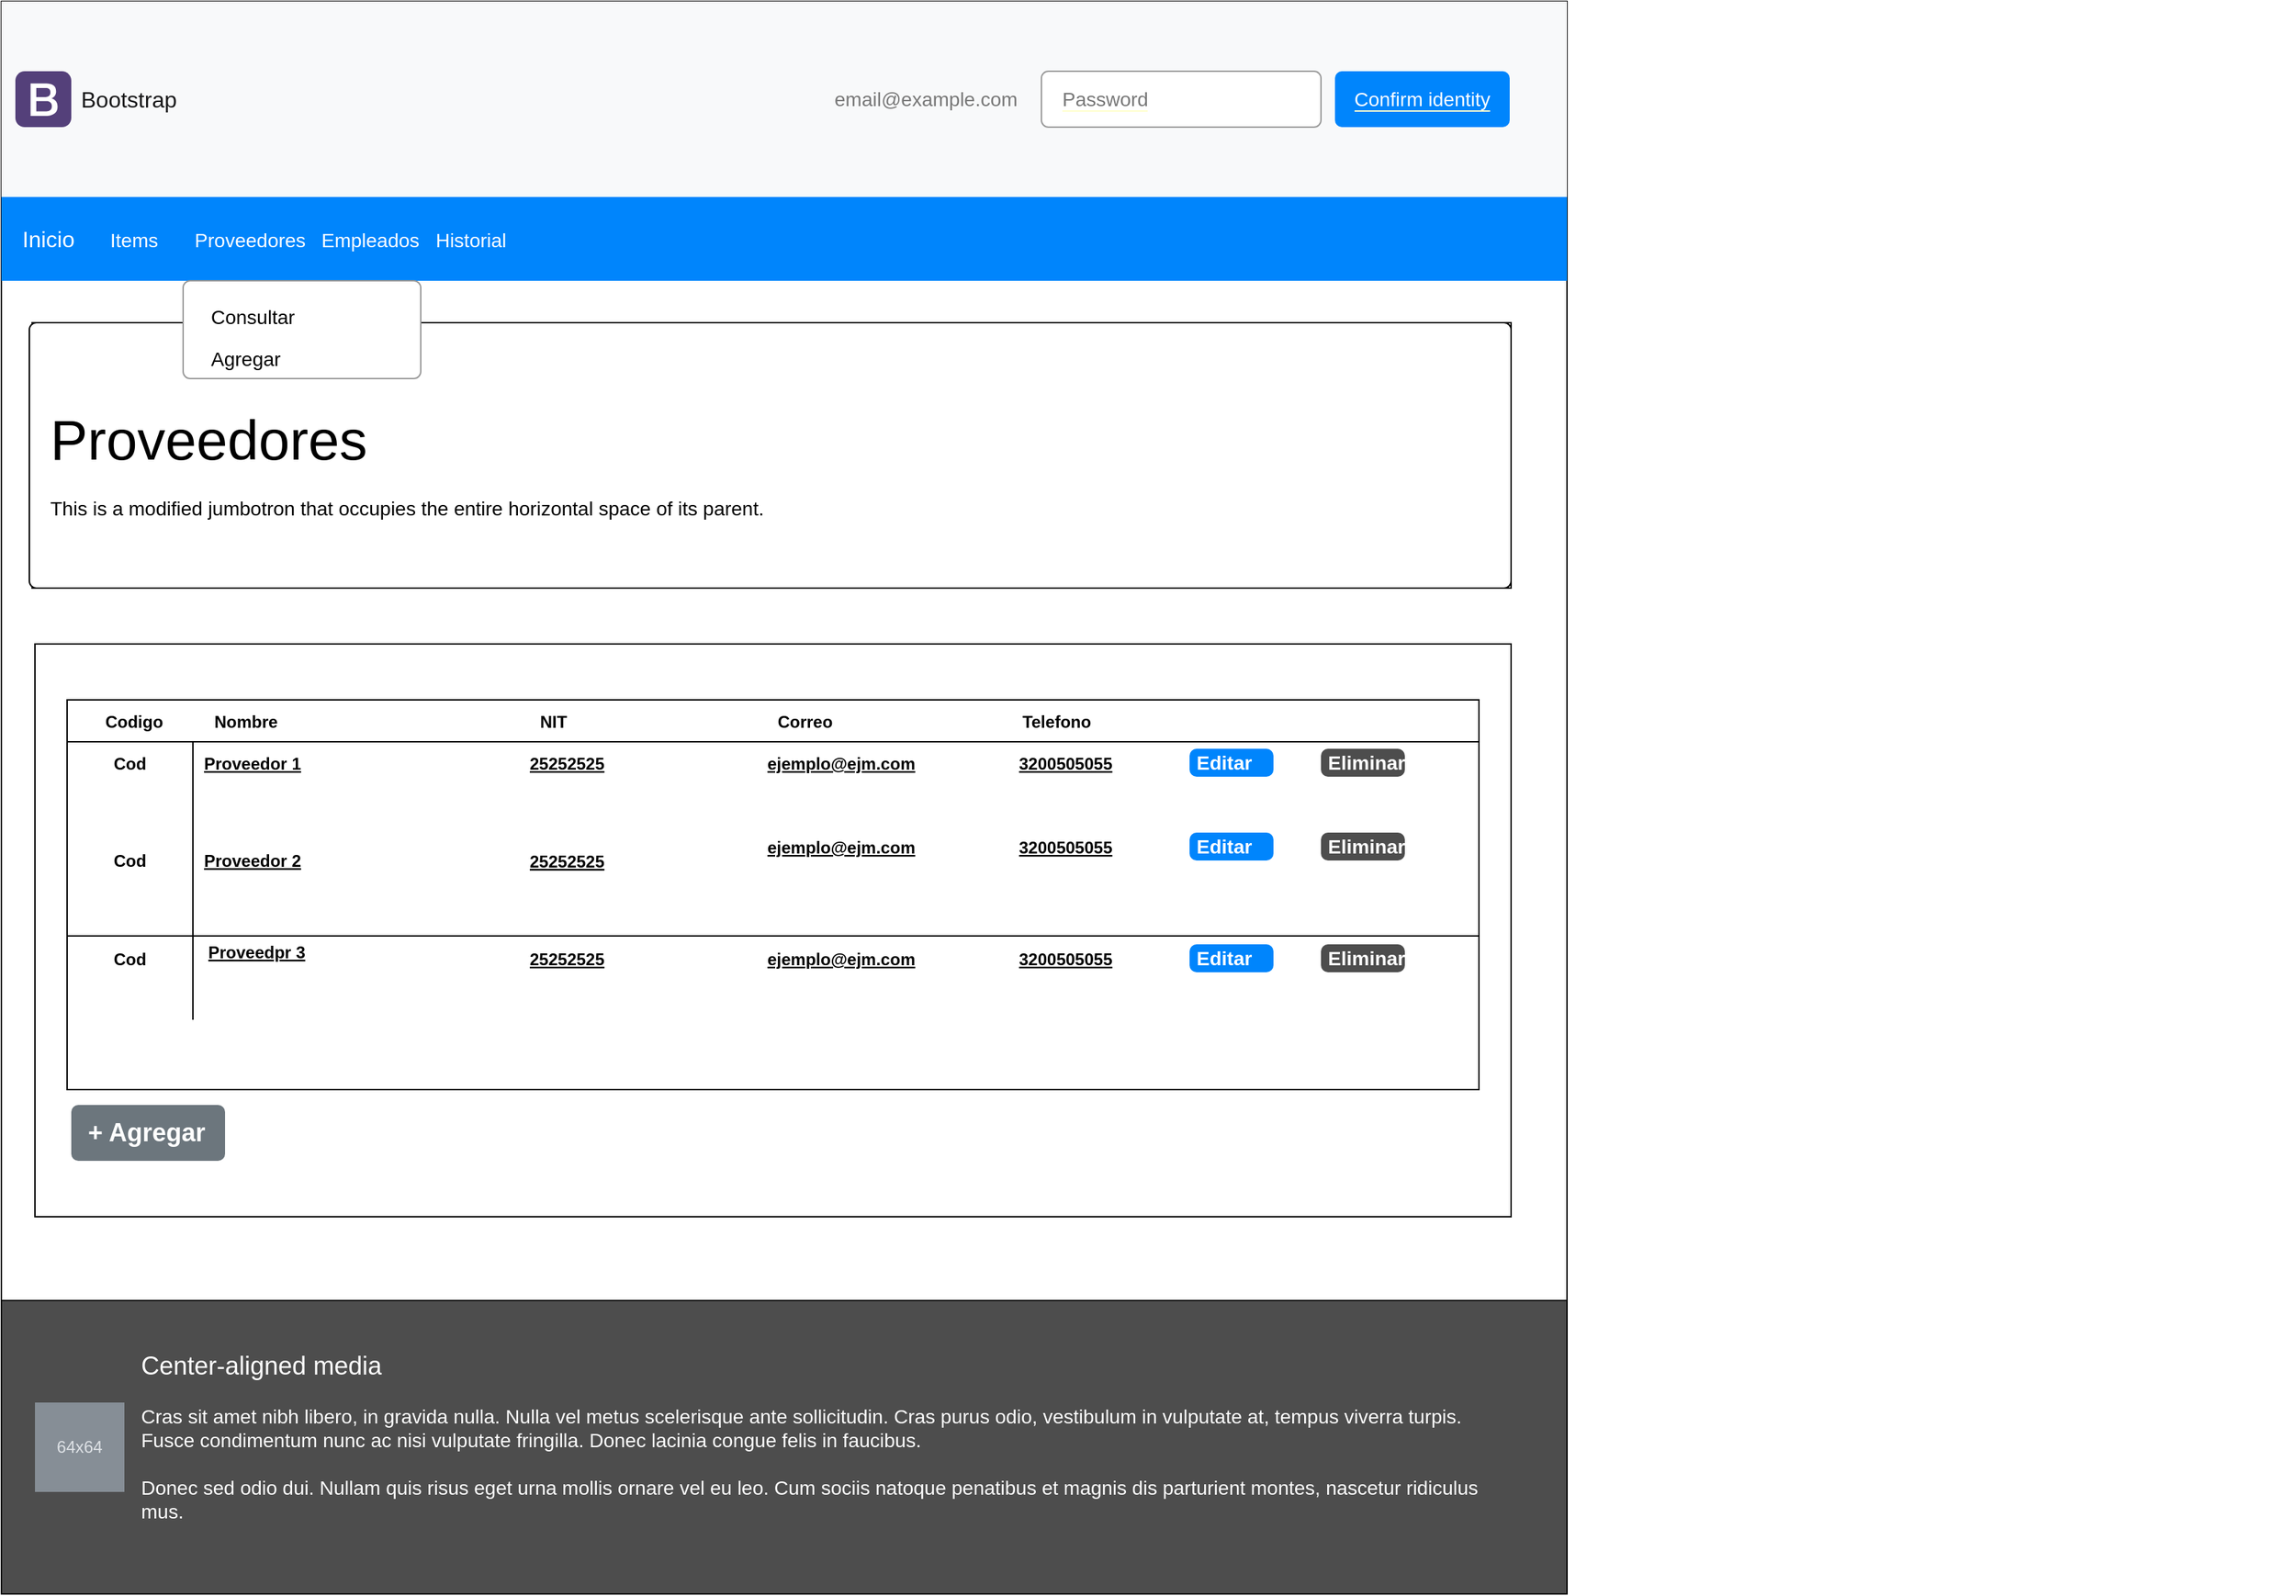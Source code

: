 <mxfile version="20.2.8" type="github"><diagram name="Page-1" id="c9db0220-8083-56f3-ca83-edcdcd058819"><mxGraphModel dx="942" dy="582" grid="1" gridSize="10" guides="1" tooltips="1" connect="1" arrows="1" fold="1" page="1" pageScale="1.5" pageWidth="826" pageHeight="1169" background="none" math="0" shadow="0"><root><mxCell id="0" style=";html=1;"/><mxCell id="1" style=";html=1;" parent="0"/><mxCell id="CzayqD42HPKcdpD6ieUK-1" value="" style="rounded=0;whiteSpace=wrap;html=1;" parent="1" vertex="1"><mxGeometry x="40" y="20" width="1120" height="1120" as="geometry"/></mxCell><mxCell id="CzayqD42HPKcdpD6ieUK-2" value="" style="rounded=0;whiteSpace=wrap;html=1;" parent="1" vertex="1"><mxGeometry x="40" y="40" width="1120" height="120" as="geometry"/></mxCell><mxCell id="CzayqD42HPKcdpD6ieUK-4" value="Inicio" style="html=1;shadow=0;dashed=0;fillColor=#0085FC;strokeColor=none;fontSize=16;fontColor=#FFFFFF;align=left;spacing=15;" parent="1" vertex="1"><mxGeometry x="40" y="160" width="1120" height="60" as="geometry"/></mxCell><mxCell id="CzayqD42HPKcdpD6ieUK-5" value="Items" style="fillColor=none;strokeColor=none;fontSize=14;fontColor=#ffffff;align=center;" parent="CzayqD42HPKcdpD6ieUK-4" vertex="1"><mxGeometry width="70" height="40" relative="1" as="geometry"><mxPoint x="60" y="10" as="offset"/></mxGeometry></mxCell><mxCell id="CzayqD42HPKcdpD6ieUK-6" value="Proveedores" style="fillColor=none;strokeColor=none;fontSize=14;fontColor=#FFFFFF;align=center;" parent="CzayqD42HPKcdpD6ieUK-4" vertex="1"><mxGeometry width="70" height="40" relative="1" as="geometry"><mxPoint x="143" y="10" as="offset"/></mxGeometry></mxCell><mxCell id="CzayqD42HPKcdpD6ieUK-7" value="Empleados" style="fillColor=none;strokeColor=none;fontSize=14;fontColor=#FFFFFF;align=center;spacingRight=0;" parent="CzayqD42HPKcdpD6ieUK-4" vertex="1"><mxGeometry width="80" height="40" relative="1" as="geometry"><mxPoint x="224" y="10" as="offset"/></mxGeometry></mxCell><mxCell id="CzayqD42HPKcdpD6ieUK-8" value="Historial" style="fillColor=none;strokeColor=none;fontSize=14;fontColor=#FFFFFF;align=center;" parent="CzayqD42HPKcdpD6ieUK-4" vertex="1"><mxGeometry width="80" height="40" relative="1" as="geometry"><mxPoint x="296" y="10" as="offset"/></mxGeometry></mxCell><mxCell id="CzayqD42HPKcdpD6ieUK-9" value="" style="rounded=0;whiteSpace=wrap;html=1;fontColor=#000000;fontSize=51;" parent="1" vertex="1"><mxGeometry x="62" y="250" width="1058" height="190" as="geometry"/></mxCell><mxCell id="CzayqD42HPKcdpD6ieUK-10" value="" style="rounded=0;whiteSpace=wrap;html=1;fontSize=51;fontColor=#000000;" parent="1" vertex="1"><mxGeometry x="64" y="480" width="1056" height="410" as="geometry"/></mxCell><mxCell id="CzayqD42HPKcdpD6ieUK-11" value="" style="rounded=0;whiteSpace=wrap;html=1;fontSize=51;fontColor=#000000;fillStyle=auto;fillColor=#4D4D4D;" parent="1" vertex="1"><mxGeometry x="40" y="950" width="1120" height="210" as="geometry"/></mxCell><mxCell id="arGuOmY1OhzPTYsuh53o-4" value="Bootstrap" style="html=1;shadow=0;dashed=0;fillColor=#F8F9FA;strokeColor=none;fontSize=16;fontColor=#181819;align=left;spacing=2;spacingLeft=55;" parent="1" vertex="1"><mxGeometry x="40" y="20" width="1120" height="140" as="geometry"/></mxCell><mxCell id="arGuOmY1OhzPTYsuh53o-5" value="" style="html=1;shadow=0;dashed=0;shape=mxgraph.bootstrap.logo;fillColor=#54407A;strokeColor=none;sketch=0;" parent="arGuOmY1OhzPTYsuh53o-4" vertex="1"><mxGeometry width="40" height="40" relative="1" as="geometry"><mxPoint x="10" y="50" as="offset"/></mxGeometry></mxCell><mxCell id="arGuOmY1OhzPTYsuh53o-18" value="email@example.com" style="strokeColor=none;fillColor=none;fontColor=#777777;whiteSpace=wrap;align=left;verticalAlign=middle;fontStyle=0;fontSize=14;labelBackgroundColor=none;" parent="arGuOmY1OhzPTYsuh53o-4" vertex="1"><mxGeometry x="594" y="50" width="150" height="40" as="geometry"/></mxCell><mxCell id="arGuOmY1OhzPTYsuh53o-19" value="&lt;span style=&quot;background-color: rgb(255, 255, 255);&quot;&gt;Password&lt;/span&gt;" style="html=1;shadow=0;dashed=0;shape=mxgraph.bootstrap.rrect;rSize=5;strokeColor=#999999;fillColor=#ffffff;fontColor=#777777;whiteSpace=wrap;align=left;verticalAlign=middle;fontStyle=0;fontSize=14;spacing=15;labelBackgroundColor=#FFFFCC;" parent="arGuOmY1OhzPTYsuh53o-4" vertex="1"><mxGeometry x="744" y="50" width="200" height="40" as="geometry"/></mxCell><mxCell id="arGuOmY1OhzPTYsuh53o-20" value="&lt;span style=&quot;background-color: rgb(0, 133, 252);&quot;&gt;Confirm identity&lt;/span&gt;" style="html=1;shadow=0;dashed=0;shape=mxgraph.bootstrap.rrect;rSize=5;strokeColor=none;fillColor=#0085FC;fontColor=#ffffff;whiteSpace=wrap;align=center;verticalAlign=middle;fontStyle=0;fontSize=14;spacing=14;labelBackgroundColor=#FFFFCC;" parent="arGuOmY1OhzPTYsuh53o-4" vertex="1"><mxGeometry x="954" y="50" width="125" height="40" as="geometry"/></mxCell><mxCell id="arGuOmY1OhzPTYsuh53o-6" value="&lt;span style=&quot;font-size: 40px;&quot;&gt;Proveedores&lt;/span&gt;&lt;br&gt;&lt;br&gt;This is a modified jumbotron that occupies the entire horizontal space of its parent." style="html=1;shadow=0;dashed=0;shape=mxgraph.bootstrap.rrect;rSize=5;html=1;whiteSpace=wrap;align=left;spacing=15;fontSize=14;verticalAlign=top;spacingTop=40;" parent="1" vertex="1"><mxGeometry x="60" y="250" width="1060" height="190" as="geometry"/></mxCell><mxCell id="arGuOmY1OhzPTYsuh53o-23" value="" style="html=1;shadow=0;dashed=0;shape=mxgraph.bootstrap.rrect;rSize=5;fillColor=#ffffff;strokeColor=#999999;" parent="1" vertex="1"><mxGeometry x="170" y="220" width="170" height="70" as="geometry"/></mxCell><mxCell id="arGuOmY1OhzPTYsuh53o-24" value="Consultar" style="fillColor=none;strokeColor=none;align=left;spacing=20;fontSize=14;" parent="arGuOmY1OhzPTYsuh53o-23" vertex="1"><mxGeometry width="170" height="30" relative="1" as="geometry"><mxPoint y="10" as="offset"/></mxGeometry></mxCell><mxCell id="arGuOmY1OhzPTYsuh53o-25" value="Agregar" style="fillColor=none;strokeColor=none;align=left;spacing=20;fontSize=14;" parent="arGuOmY1OhzPTYsuh53o-23" vertex="1"><mxGeometry width="170" height="30" relative="1" as="geometry"><mxPoint y="40" as="offset"/></mxGeometry></mxCell><mxCell id="arGuOmY1OhzPTYsuh53o-45" value="64x64" style="strokeColor=none;html=1;whiteSpace=wrap;fillColor=#868E96;fontColor=#DEE2E6;fillStyle=auto;" parent="1" vertex="1"><mxGeometry x="64" y="1023" width="64" height="64" as="geometry"/></mxCell><mxCell id="arGuOmY1OhzPTYsuh53o-46" value="&lt;font color=&quot;#ffffff&quot;&gt;&lt;font style=&quot;font-size: 18px&quot;&gt;Center-aligned media&lt;/font&gt;&lt;br&gt;&lt;br&gt;Cras sit amet nibh libero, in gravida nulla. Nulla vel metus scelerisque ante sollicitudin. Cras purus odio, vestibulum in vulputate at, tempus viverra turpis. Fusce condimentum nunc ac nisi vulputate fringilla. Donec lacinia congue felis in faucibus.&lt;br&gt;&lt;br&gt;Donec sed odio dui. Nullam quis risus eget urna mollis ornare vel eu leo. Cum sociis natoque penatibus et magnis dis parturient montes, nascetur ridiculus mus.&lt;/font&gt;" style="strokeColor=none;fillColor=none;fontColor=#000000;perimeter=none;whiteSpace=wrap;resizeWidth=1;align=left;spacing=2;fontSize=14;verticalAlign=top;html=1;fillStyle=auto;" parent="1" vertex="1"><mxGeometry x="138" y="980" width="982" height="150" as="geometry"/></mxCell><mxCell id="arGuOmY1OhzPTYsuh53o-79" value="" style="shape=table;startSize=30;container=1;collapsible=1;childLayout=tableLayout;fixedRows=1;rowLines=0;fontStyle=1;align=center;resizeLast=1;" parent="1" vertex="1"><mxGeometry x="87" y="520" width="1010" height="279" as="geometry"/></mxCell><mxCell id="arGuOmY1OhzPTYsuh53o-80" value="" style="shape=tableRow;horizontal=0;startSize=0;swimlaneHead=0;swimlaneBody=0;fillColor=none;collapsible=0;dropTarget=0;points=[[0,0.5],[1,0.5]];portConstraint=eastwest;top=0;left=0;right=0;bottom=0;" parent="arGuOmY1OhzPTYsuh53o-79" vertex="1"><mxGeometry y="30" width="1010" height="30" as="geometry"/></mxCell><mxCell id="arGuOmY1OhzPTYsuh53o-81" value="Cod" style="shape=partialRectangle;connectable=0;fillColor=none;top=0;left=0;bottom=0;right=0;fontStyle=1;overflow=hidden;" parent="arGuOmY1OhzPTYsuh53o-80" vertex="1"><mxGeometry width="90" height="30" as="geometry"><mxRectangle width="90" height="30" as="alternateBounds"/></mxGeometry></mxCell><mxCell id="arGuOmY1OhzPTYsuh53o-82" value="Proveedor 1" style="shape=partialRectangle;connectable=0;fillColor=none;top=0;left=0;bottom=0;right=0;align=left;spacingLeft=6;fontStyle=5;overflow=hidden;" parent="arGuOmY1OhzPTYsuh53o-80" vertex="1"><mxGeometry x="90" width="920" height="30" as="geometry"><mxRectangle width="920" height="30" as="alternateBounds"/></mxGeometry></mxCell><mxCell id="arGuOmY1OhzPTYsuh53o-83" value="" style="shape=tableRow;horizontal=0;startSize=0;swimlaneHead=0;swimlaneBody=0;fillColor=none;collapsible=0;dropTarget=0;points=[[0,0.5],[1,0.5]];portConstraint=eastwest;top=0;left=0;right=0;bottom=1;" parent="arGuOmY1OhzPTYsuh53o-79" vertex="1"><mxGeometry y="60" width="1010" height="109" as="geometry"/></mxCell><mxCell id="arGuOmY1OhzPTYsuh53o-84" value="Cod" style="shape=partialRectangle;connectable=0;fillColor=none;top=0;left=0;bottom=0;right=0;fontStyle=1;overflow=hidden;" parent="arGuOmY1OhzPTYsuh53o-83" vertex="1"><mxGeometry width="90" height="109" as="geometry"><mxRectangle width="90" height="109" as="alternateBounds"/></mxGeometry></mxCell><mxCell id="arGuOmY1OhzPTYsuh53o-85" value="Proveedor 2" style="shape=partialRectangle;connectable=0;fillColor=none;top=0;left=0;bottom=0;right=0;align=left;spacingLeft=6;fontStyle=5;overflow=hidden;" parent="arGuOmY1OhzPTYsuh53o-83" vertex="1"><mxGeometry x="90" width="920" height="109" as="geometry"><mxRectangle width="920" height="109" as="alternateBounds"/></mxGeometry></mxCell><mxCell id="arGuOmY1OhzPTYsuh53o-86" value="" style="shape=tableRow;horizontal=0;startSize=0;swimlaneHead=0;swimlaneBody=0;fillColor=none;collapsible=0;dropTarget=0;points=[[0,0.5],[1,0.5]];portConstraint=eastwest;top=0;left=0;right=0;bottom=0;" parent="arGuOmY1OhzPTYsuh53o-79" vertex="1"><mxGeometry y="169" width="1010" height="30" as="geometry"/></mxCell><mxCell id="arGuOmY1OhzPTYsuh53o-87" value="" style="shape=partialRectangle;connectable=0;fillColor=none;top=0;left=0;bottom=0;right=0;editable=1;overflow=hidden;" parent="arGuOmY1OhzPTYsuh53o-86" vertex="1"><mxGeometry width="90" height="30" as="geometry"><mxRectangle width="90" height="30" as="alternateBounds"/></mxGeometry></mxCell><mxCell id="arGuOmY1OhzPTYsuh53o-88" value="" style="shape=partialRectangle;connectable=0;fillColor=none;top=0;left=0;bottom=0;right=0;align=left;spacingLeft=6;overflow=hidden;" parent="arGuOmY1OhzPTYsuh53o-86" vertex="1"><mxGeometry x="90" width="920" height="30" as="geometry"><mxRectangle width="920" height="30" as="alternateBounds"/></mxGeometry></mxCell><mxCell id="arGuOmY1OhzPTYsuh53o-89" value="" style="shape=tableRow;horizontal=0;startSize=0;swimlaneHead=0;swimlaneBody=0;fillColor=none;collapsible=0;dropTarget=0;points=[[0,0.5],[1,0.5]];portConstraint=eastwest;top=0;left=0;right=0;bottom=0;" parent="arGuOmY1OhzPTYsuh53o-79" vertex="1"><mxGeometry y="199" width="1010" height="30" as="geometry"/></mxCell><mxCell id="arGuOmY1OhzPTYsuh53o-90" value="" style="shape=partialRectangle;connectable=0;fillColor=none;top=0;left=0;bottom=0;right=0;editable=1;overflow=hidden;" parent="arGuOmY1OhzPTYsuh53o-89" vertex="1"><mxGeometry width="90" height="30" as="geometry"><mxRectangle width="90" height="30" as="alternateBounds"/></mxGeometry></mxCell><mxCell id="arGuOmY1OhzPTYsuh53o-91" value="" style="shape=partialRectangle;connectable=0;fillColor=none;top=0;left=0;bottom=0;right=0;align=left;spacingLeft=6;overflow=hidden;" parent="arGuOmY1OhzPTYsuh53o-89" vertex="1"><mxGeometry x="90" width="920" height="30" as="geometry"><mxRectangle width="920" height="30" as="alternateBounds"/></mxGeometry></mxCell><mxCell id="arGuOmY1OhzPTYsuh53o-92" value="Codigo" style="shape=partialRectangle;connectable=0;fillColor=none;top=0;left=0;bottom=0;right=0;fontStyle=1;overflow=hidden;" parent="1" vertex="1"><mxGeometry x="90" y="520" width="90" height="30" as="geometry"><mxRectangle width="90" height="30" as="alternateBounds"/></mxGeometry></mxCell><mxCell id="arGuOmY1OhzPTYsuh53o-93" value="Nombre" style="shape=partialRectangle;connectable=0;fillColor=none;top=0;left=0;bottom=0;right=0;fontStyle=1;overflow=hidden;" parent="1" vertex="1"><mxGeometry x="170" y="520" width="90" height="30" as="geometry"><mxRectangle width="90" height="30" as="alternateBounds"/></mxGeometry></mxCell><mxCell id="arGuOmY1OhzPTYsuh53o-94" value="NIT" style="shape=partialRectangle;connectable=0;fillColor=none;top=0;left=0;bottom=0;right=0;fontStyle=1;overflow=hidden;" parent="1" vertex="1"><mxGeometry x="390" y="520" width="90" height="30" as="geometry"><mxRectangle width="90" height="30" as="alternateBounds"/></mxGeometry></mxCell><mxCell id="arGuOmY1OhzPTYsuh53o-95" value="Correo" style="shape=partialRectangle;connectable=0;fillColor=none;top=0;left=0;bottom=0;right=0;fontStyle=1;overflow=hidden;" parent="1" vertex="1"><mxGeometry x="570" y="520" width="90" height="30" as="geometry"><mxRectangle width="90" height="30" as="alternateBounds"/></mxGeometry></mxCell><mxCell id="arGuOmY1OhzPTYsuh53o-96" value="Telefono" style="shape=partialRectangle;connectable=0;fillColor=none;top=0;left=0;bottom=0;right=0;fontStyle=1;overflow=hidden;" parent="1" vertex="1"><mxGeometry x="750" y="520" width="90" height="30" as="geometry"><mxRectangle width="90" height="30" as="alternateBounds"/></mxGeometry></mxCell><mxCell id="arGuOmY1OhzPTYsuh53o-97" value="25252525" style="shape=partialRectangle;connectable=0;fillColor=none;top=0;left=0;bottom=0;right=0;align=left;spacingLeft=6;fontStyle=5;overflow=hidden;" parent="1" vertex="1"><mxGeometry x="410" y="550" width="920" height="30" as="geometry"><mxRectangle width="920" height="30" as="alternateBounds"/></mxGeometry></mxCell><mxCell id="arGuOmY1OhzPTYsuh53o-98" value="ejemplo@ejm.com" style="shape=partialRectangle;connectable=0;fillColor=none;top=0;left=0;bottom=0;right=0;align=left;spacingLeft=6;fontStyle=5;overflow=hidden;" parent="1" vertex="1"><mxGeometry x="580" y="550" width="920" height="30" as="geometry"><mxRectangle width="920" height="30" as="alternateBounds"/></mxGeometry></mxCell><mxCell id="arGuOmY1OhzPTYsuh53o-99" value="3200505055" style="shape=partialRectangle;connectable=0;fillColor=none;top=0;left=0;bottom=0;right=0;align=left;spacingLeft=6;fontStyle=5;overflow=hidden;" parent="1" vertex="1"><mxGeometry x="760" y="550" width="920" height="30" as="geometry"><mxRectangle width="920" height="30" as="alternateBounds"/></mxGeometry></mxCell><mxCell id="arGuOmY1OhzPTYsuh53o-100" value="25252525" style="shape=partialRectangle;connectable=0;fillColor=none;top=0;left=0;bottom=0;right=0;align=left;spacingLeft=6;fontStyle=5;overflow=hidden;" parent="1" vertex="1"><mxGeometry x="410" y="620" width="920" height="30" as="geometry"><mxRectangle width="920" height="30" as="alternateBounds"/></mxGeometry></mxCell><mxCell id="arGuOmY1OhzPTYsuh53o-101" value="ejemplo@ejm.com" style="shape=partialRectangle;connectable=0;fillColor=none;top=0;left=0;bottom=0;right=0;align=left;spacingLeft=6;fontStyle=5;overflow=hidden;" parent="1" vertex="1"><mxGeometry x="580" y="610" width="920" height="30" as="geometry"><mxRectangle width="920" height="30" as="alternateBounds"/></mxGeometry></mxCell><mxCell id="arGuOmY1OhzPTYsuh53o-102" value="3200505055" style="shape=partialRectangle;connectable=0;fillColor=none;top=0;left=0;bottom=0;right=0;align=left;spacingLeft=6;fontStyle=5;overflow=hidden;" parent="1" vertex="1"><mxGeometry x="760" y="610" width="920" height="30" as="geometry"><mxRectangle width="920" height="30" as="alternateBounds"/></mxGeometry></mxCell><mxCell id="arGuOmY1OhzPTYsuh53o-103" value="Editar" style="html=1;shadow=0;dashed=0;shape=mxgraph.bootstrap.rrect;rSize=5;strokeColor=none;strokeWidth=1;fillColor=#0085FC;fontColor=#FFFFFF;whiteSpace=wrap;align=left;verticalAlign=middle;spacingLeft=0;fontStyle=1;fontSize=14;spacing=5;fillStyle=auto;" parent="1" vertex="1"><mxGeometry x="890" y="555" width="60" height="20" as="geometry"/></mxCell><mxCell id="arGuOmY1OhzPTYsuh53o-105" value="Editar" style="html=1;shadow=0;dashed=0;shape=mxgraph.bootstrap.rrect;rSize=5;strokeColor=none;strokeWidth=1;fillColor=#0085FC;fontColor=#FFFFFF;whiteSpace=wrap;align=left;verticalAlign=middle;spacingLeft=0;fontStyle=1;fontSize=14;spacing=5;fillStyle=auto;" parent="1" vertex="1"><mxGeometry x="890" y="615" width="60" height="20" as="geometry"/></mxCell><mxCell id="arGuOmY1OhzPTYsuh53o-107" value="Eliminar" style="html=1;shadow=0;dashed=0;shape=mxgraph.bootstrap.rrect;rSize=5;strokeColor=none;strokeWidth=1;fillColor=#4D4D4D;fontColor=#FFFFFF;whiteSpace=wrap;align=left;verticalAlign=middle;spacingLeft=0;fontStyle=1;fontSize=14;spacing=5;fillStyle=auto;" parent="1" vertex="1"><mxGeometry x="984" y="555" width="60" height="20" as="geometry"/></mxCell><mxCell id="arGuOmY1OhzPTYsuh53o-108" value="Eliminar" style="html=1;shadow=0;dashed=0;shape=mxgraph.bootstrap.rrect;rSize=5;strokeColor=none;strokeWidth=1;fillColor=#4D4D4D;fontColor=#FFFFFF;whiteSpace=wrap;align=left;verticalAlign=middle;spacingLeft=0;fontStyle=1;fontSize=14;spacing=5;fillStyle=auto;" parent="1" vertex="1"><mxGeometry x="984" y="615" width="60" height="20" as="geometry"/></mxCell><mxCell id="arGuOmY1OhzPTYsuh53o-109" value="Cod" style="shape=partialRectangle;connectable=0;fillColor=none;top=0;left=0;bottom=0;right=0;fontStyle=1;overflow=hidden;" parent="1" vertex="1"><mxGeometry x="87" y="690" width="90" height="30" as="geometry"><mxRectangle width="90" height="30" as="alternateBounds"/></mxGeometry></mxCell><mxCell id="arGuOmY1OhzPTYsuh53o-110" value="25252525" style="shape=partialRectangle;connectable=0;fillColor=none;top=0;left=0;bottom=0;right=0;align=left;spacingLeft=6;fontStyle=5;overflow=hidden;" parent="1" vertex="1"><mxGeometry x="410" y="690" width="920" height="30" as="geometry"><mxRectangle width="920" height="30" as="alternateBounds"/></mxGeometry></mxCell><mxCell id="arGuOmY1OhzPTYsuh53o-111" value="ejemplo@ejm.com" style="shape=partialRectangle;connectable=0;fillColor=none;top=0;left=0;bottom=0;right=0;align=left;spacingLeft=6;fontStyle=5;overflow=hidden;" parent="1" vertex="1"><mxGeometry x="580" y="690" width="920" height="30" as="geometry"><mxRectangle width="920" height="30" as="alternateBounds"/></mxGeometry></mxCell><mxCell id="arGuOmY1OhzPTYsuh53o-112" value="3200505055" style="shape=partialRectangle;connectable=0;fillColor=none;top=0;left=0;bottom=0;right=0;align=left;spacingLeft=6;fontStyle=5;overflow=hidden;" parent="1" vertex="1"><mxGeometry x="760" y="690" width="920" height="30" as="geometry"><mxRectangle width="920" height="30" as="alternateBounds"/></mxGeometry></mxCell><mxCell id="arGuOmY1OhzPTYsuh53o-113" value="Editar" style="html=1;shadow=0;dashed=0;shape=mxgraph.bootstrap.rrect;rSize=5;strokeColor=none;strokeWidth=1;fillColor=#0085FC;fontColor=#FFFFFF;whiteSpace=wrap;align=left;verticalAlign=middle;spacingLeft=0;fontStyle=1;fontSize=14;spacing=5;fillStyle=auto;" parent="1" vertex="1"><mxGeometry x="890" y="695" width="60" height="20" as="geometry"/></mxCell><mxCell id="arGuOmY1OhzPTYsuh53o-114" value="Eliminar" style="html=1;shadow=0;dashed=0;shape=mxgraph.bootstrap.rrect;rSize=5;strokeColor=none;strokeWidth=1;fillColor=#4D4D4D;fontColor=#FFFFFF;whiteSpace=wrap;align=left;verticalAlign=middle;spacingLeft=0;fontStyle=1;fontSize=14;spacing=5;fillStyle=auto;" parent="1" vertex="1"><mxGeometry x="984" y="695" width="60" height="20" as="geometry"/></mxCell><mxCell id="arGuOmY1OhzPTYsuh53o-115" value="Proveedpr 3" style="shape=partialRectangle;connectable=0;fillColor=none;top=0;left=0;bottom=0;right=0;align=left;spacingLeft=6;fontStyle=5;overflow=hidden;" parent="1" vertex="1"><mxGeometry x="180" y="685" width="920" height="30" as="geometry"><mxRectangle width="920" height="30" as="alternateBounds"/></mxGeometry></mxCell><mxCell id="arGuOmY1OhzPTYsuh53o-119" value="+ Agregar" style="html=1;shadow=0;dashed=0;shape=mxgraph.bootstrap.rrect;rSize=5;strokeColor=none;strokeWidth=1;fillColor=#6C767D;fontColor=#FFFFFF;whiteSpace=wrap;align=left;verticalAlign=middle;spacingLeft=10;fontStyle=1;fontSize=18;fillStyle=auto;" parent="1" vertex="1"><mxGeometry x="90" y="810" width="110" height="40" as="geometry"/></mxCell></root></mxGraphModel></diagram></mxfile>